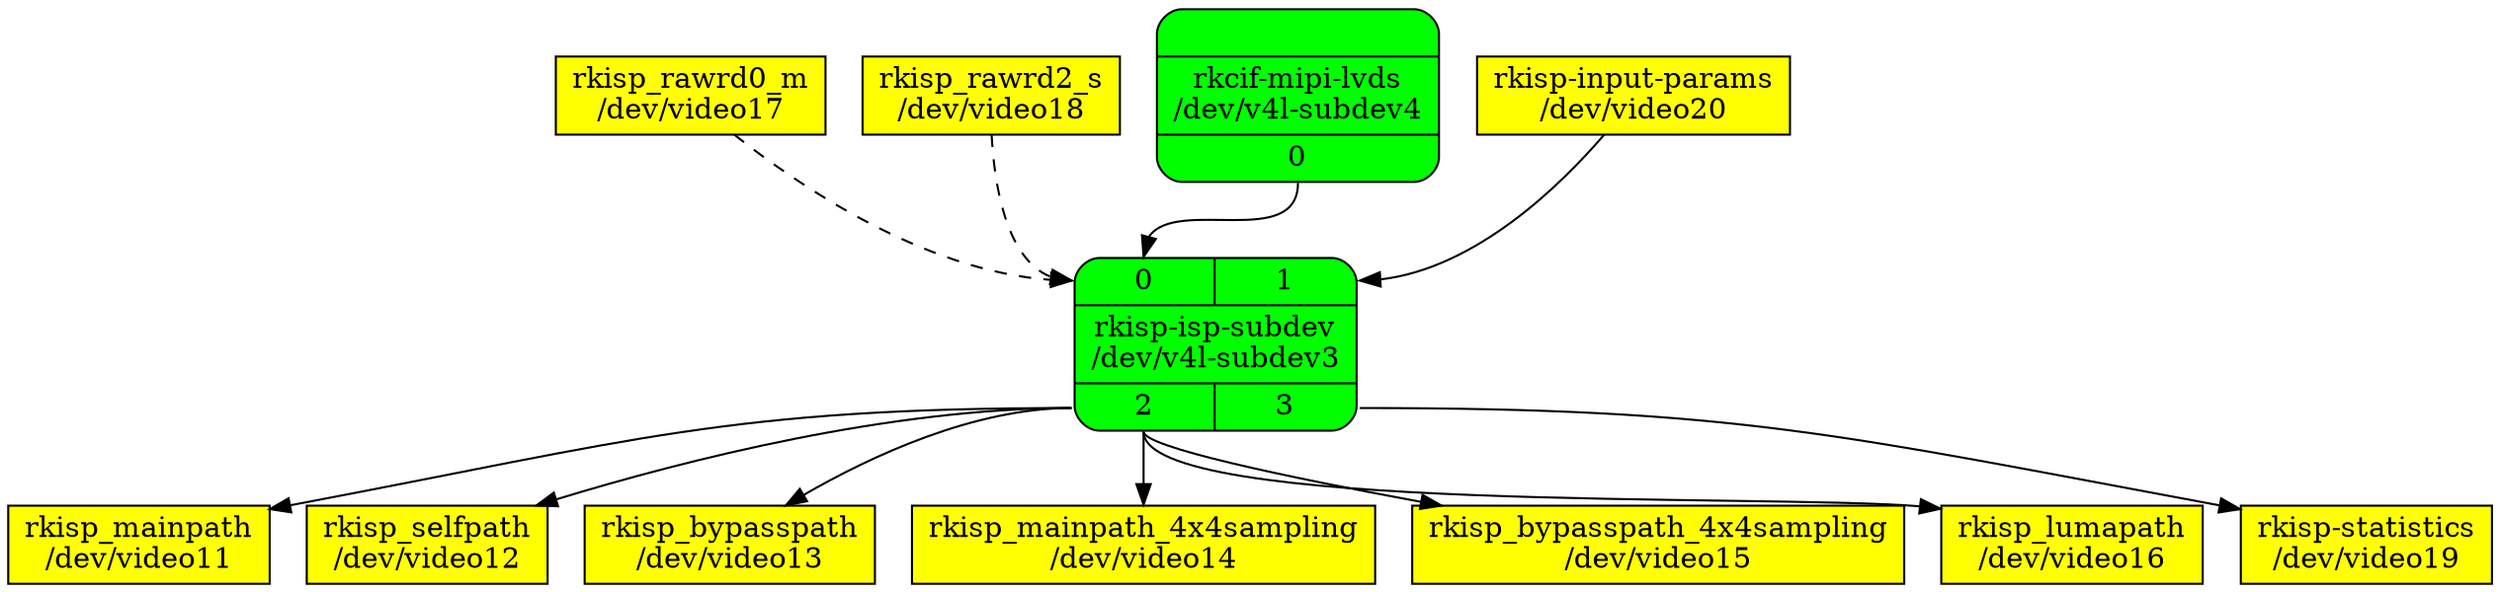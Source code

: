 digraph board {
	rankdir=TB
	n00000001 [label="{{<port0> 0 | <port1> 1} | rkisp-isp-subdev\n/dev/v4l-subdev3 | {<port2> 2 | <port3> 3}}", shape=Mrecord, style=filled, fillcolor=green]
	n00000001:port2 -> n00000006
	n00000001:port2 -> n0000000c
	n00000001:port2 -> n00000012
	n00000001:port2 -> n00000018
	n00000001:port2 -> n0000001e
	n00000001:port2 -> n00000024
	n00000001:port3 -> n00000036
	n00000006 [label="rkisp_mainpath\n/dev/video11", shape=box, style=filled, fillcolor=yellow]
	n0000000c [label="rkisp_selfpath\n/dev/video12", shape=box, style=filled, fillcolor=yellow]
	n00000012 [label="rkisp_bypasspath\n/dev/video13", shape=box, style=filled, fillcolor=yellow]
	n00000018 [label="rkisp_mainpath_4x4sampling\n/dev/video14", shape=box, style=filled, fillcolor=yellow]
	n0000001e [label="rkisp_bypasspath_4x4sampling\n/dev/video15", shape=box, style=filled, fillcolor=yellow]
	n00000024 [label="rkisp_lumapath\n/dev/video16", shape=box, style=filled, fillcolor=yellow]
	n0000002a [label="rkisp_rawrd0_m\n/dev/video17", shape=box, style=filled, fillcolor=yellow]
	n0000002a -> n00000001:port0 [style=dashed]
	n00000030 [label="rkisp_rawrd2_s\n/dev/video18", shape=box, style=filled, fillcolor=yellow]
	n00000030 -> n00000001:port0 [style=dashed]
	n00000036 [label="rkisp-statistics\n/dev/video19", shape=box, style=filled, fillcolor=yellow]
	n0000003c [label="rkisp-input-params\n/dev/video20", shape=box, style=filled, fillcolor=yellow]
	n0000003c -> n00000001:port1
	n00000042 [label="{{} | rkcif-mipi-lvds\n/dev/v4l-subdev4 | {<port0> 0}}", shape=Mrecord, style=filled, fillcolor=green]
	n00000042:port0 -> n00000001:port0
}
